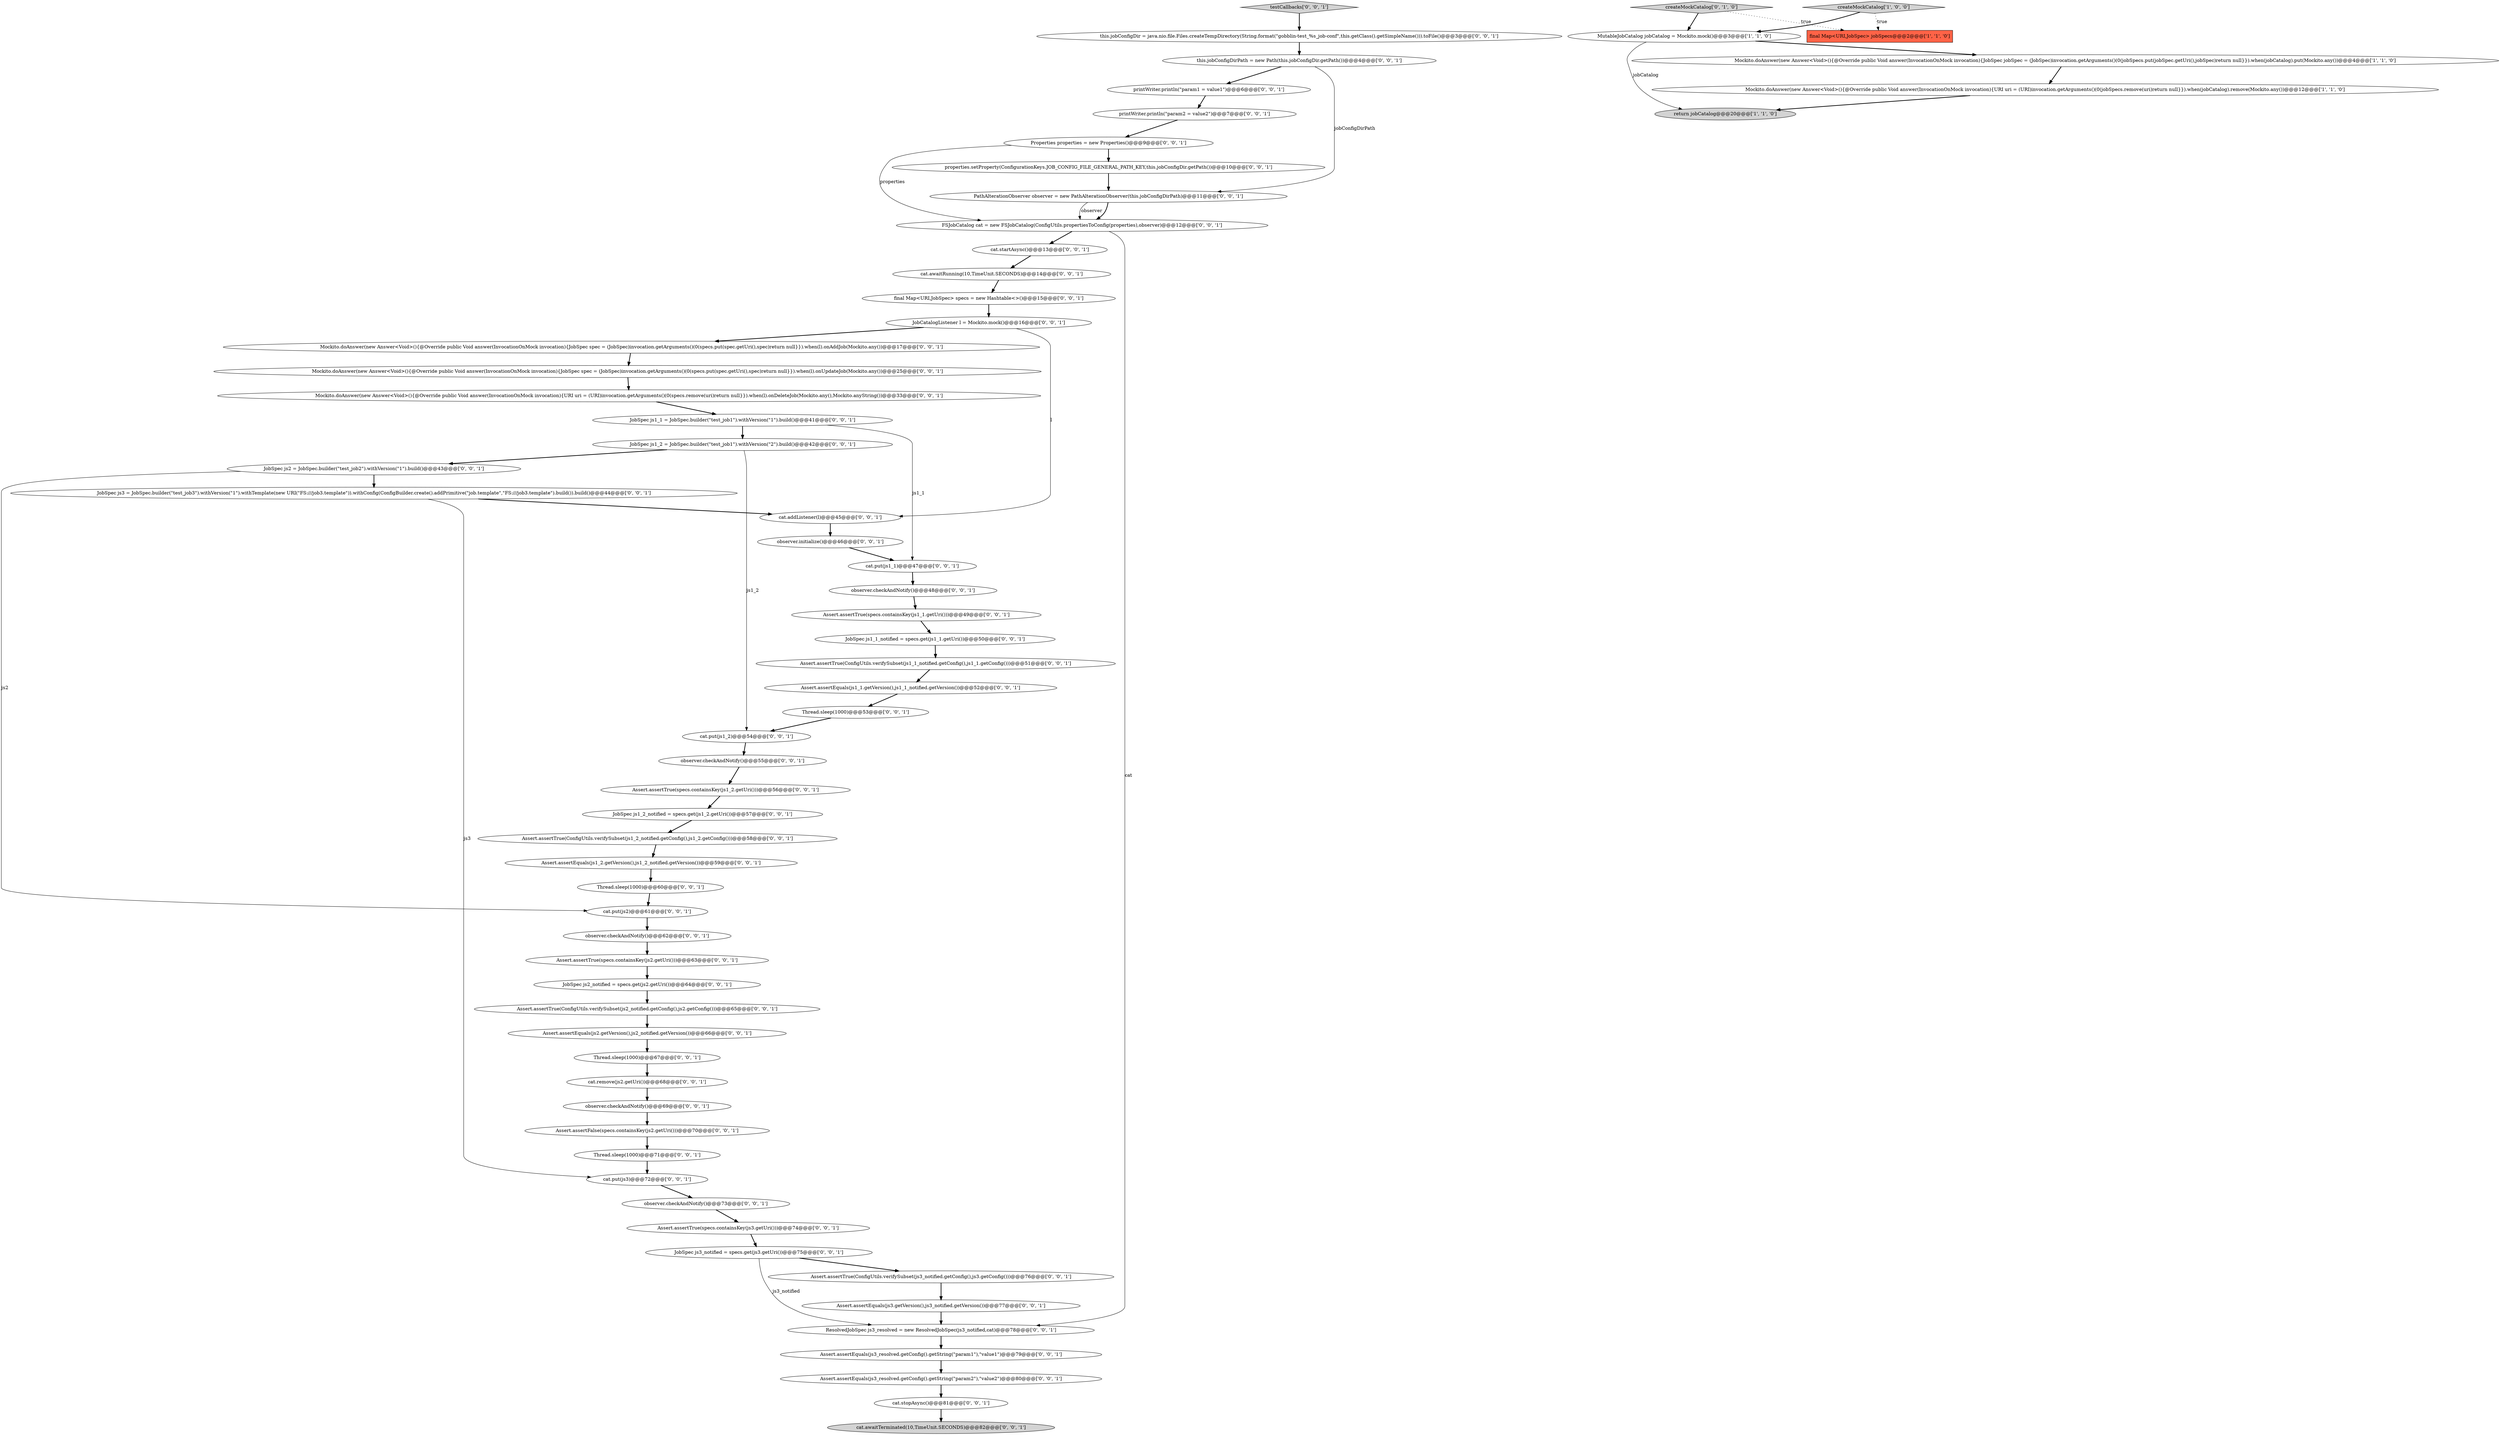 digraph {
39 [style = filled, label = "Thread.sleep(1000)@@@60@@@['0', '0', '1']", fillcolor = white, shape = ellipse image = "AAA0AAABBB3BBB"];
40 [style = filled, label = "cat.put(js2)@@@61@@@['0', '0', '1']", fillcolor = white, shape = ellipse image = "AAA0AAABBB3BBB"];
6 [style = filled, label = "createMockCatalog['0', '1', '0']", fillcolor = lightgray, shape = diamond image = "AAA0AAABBB2BBB"];
19 [style = filled, label = "JobSpec js1_2 = JobSpec.builder(\"test_job1\").withVersion(\"2\").build()@@@42@@@['0', '0', '1']", fillcolor = white, shape = ellipse image = "AAA0AAABBB3BBB"];
51 [style = filled, label = "JobSpec js2_notified = specs.get(js2.getUri())@@@64@@@['0', '0', '1']", fillcolor = white, shape = ellipse image = "AAA0AAABBB3BBB"];
62 [style = filled, label = "Assert.assertTrue(specs.containsKey(js1_2.getUri()))@@@56@@@['0', '0', '1']", fillcolor = white, shape = ellipse image = "AAA0AAABBB3BBB"];
2 [style = filled, label = "MutableJobCatalog jobCatalog = Mockito.mock()@@@3@@@['1', '1', '0']", fillcolor = white, shape = ellipse image = "AAA0AAABBB1BBB"];
50 [style = filled, label = "printWriter.println(\"param1 = value1\")@@@6@@@['0', '0', '1']", fillcolor = white, shape = ellipse image = "AAA0AAABBB3BBB"];
60 [style = filled, label = "Assert.assertEquals(js1_1.getVersion(),js1_1_notified.getVersion())@@@52@@@['0', '0', '1']", fillcolor = white, shape = ellipse image = "AAA0AAABBB3BBB"];
55 [style = filled, label = "this.jobConfigDirPath = new Path(this.jobConfigDir.getPath())@@@4@@@['0', '0', '1']", fillcolor = white, shape = ellipse image = "AAA0AAABBB3BBB"];
59 [style = filled, label = "Thread.sleep(1000)@@@71@@@['0', '0', '1']", fillcolor = white, shape = ellipse image = "AAA0AAABBB3BBB"];
28 [style = filled, label = "Assert.assertTrue(specs.containsKey(js1_1.getUri()))@@@49@@@['0', '0', '1']", fillcolor = white, shape = ellipse image = "AAA0AAABBB3BBB"];
46 [style = filled, label = "this.jobConfigDir = java.nio.file.Files.createTempDirectory(String.format(\"gobblin-test_%s_job-conf\",this.getClass().getSimpleName())).toFile()@@@3@@@['0', '0', '1']", fillcolor = white, shape = ellipse image = "AAA0AAABBB3BBB"];
54 [style = filled, label = "Assert.assertFalse(specs.containsKey(js2.getUri()))@@@70@@@['0', '0', '1']", fillcolor = white, shape = ellipse image = "AAA0AAABBB3BBB"];
37 [style = filled, label = "cat.put(js1_1)@@@47@@@['0', '0', '1']", fillcolor = white, shape = ellipse image = "AAA0AAABBB3BBB"];
13 [style = filled, label = "Mockito.doAnswer(new Answer<Void>(){@Override public Void answer(InvocationOnMock invocation){URI uri = (URI)invocation.getArguments()(0(specs.remove(uri)return null}}).when(l).onDeleteJob(Mockito.any(),Mockito.anyString())@@@33@@@['0', '0', '1']", fillcolor = white, shape = ellipse image = "AAA0AAABBB3BBB"];
42 [style = filled, label = "observer.initialize()@@@46@@@['0', '0', '1']", fillcolor = white, shape = ellipse image = "AAA0AAABBB3BBB"];
43 [style = filled, label = "JobSpec js2 = JobSpec.builder(\"test_job2\").withVersion(\"1\").build()@@@43@@@['0', '0', '1']", fillcolor = white, shape = ellipse image = "AAA0AAABBB3BBB"];
56 [style = filled, label = "Assert.assertTrue(ConfigUtils.verifySubset(js1_2_notified.getConfig(),js1_2.getConfig()))@@@58@@@['0', '0', '1']", fillcolor = white, shape = ellipse image = "AAA0AAABBB3BBB"];
17 [style = filled, label = "observer.checkAndNotify()@@@62@@@['0', '0', '1']", fillcolor = white, shape = ellipse image = "AAA0AAABBB3BBB"];
18 [style = filled, label = "observer.checkAndNotify()@@@55@@@['0', '0', '1']", fillcolor = white, shape = ellipse image = "AAA0AAABBB3BBB"];
31 [style = filled, label = "properties.setProperty(ConfigurationKeys.JOB_CONFIG_FILE_GENERAL_PATH_KEY,this.jobConfigDir.getPath())@@@10@@@['0', '0', '1']", fillcolor = white, shape = ellipse image = "AAA0AAABBB3BBB"];
1 [style = filled, label = "Mockito.doAnswer(new Answer<Void>(){@Override public Void answer(InvocationOnMock invocation){URI uri = (URI)invocation.getArguments()(0(jobSpecs.remove(uri)return null}}).when(jobCatalog).remove(Mockito.any())@@@12@@@['1', '1', '0']", fillcolor = white, shape = ellipse image = "AAA0AAABBB1BBB"];
10 [style = filled, label = "observer.checkAndNotify()@@@73@@@['0', '0', '1']", fillcolor = white, shape = ellipse image = "AAA0AAABBB3BBB"];
5 [style = filled, label = "final Map<URI,JobSpec> jobSpecs@@@2@@@['1', '1', '0']", fillcolor = tomato, shape = box image = "AAA0AAABBB1BBB"];
9 [style = filled, label = "cat.remove(js2.getUri())@@@68@@@['0', '0', '1']", fillcolor = white, shape = ellipse image = "AAA0AAABBB3BBB"];
3 [style = filled, label = "return jobCatalog@@@20@@@['1', '1', '0']", fillcolor = lightgray, shape = ellipse image = "AAA0AAABBB1BBB"];
16 [style = filled, label = "observer.checkAndNotify()@@@69@@@['0', '0', '1']", fillcolor = white, shape = ellipse image = "AAA0AAABBB3BBB"];
29 [style = filled, label = "Mockito.doAnswer(new Answer<Void>(){@Override public Void answer(InvocationOnMock invocation){JobSpec spec = (JobSpec)invocation.getArguments()(0(specs.put(spec.getUri(),spec)return null}}).when(l).onAddJob(Mockito.any())@@@17@@@['0', '0', '1']", fillcolor = white, shape = ellipse image = "AAA0AAABBB3BBB"];
0 [style = filled, label = "createMockCatalog['1', '0', '0']", fillcolor = lightgray, shape = diamond image = "AAA0AAABBB1BBB"];
30 [style = filled, label = "Assert.assertEquals(js3_resolved.getConfig().getString(\"param2\"),\"value2\")@@@80@@@['0', '0', '1']", fillcolor = white, shape = ellipse image = "AAA0AAABBB3BBB"];
35 [style = filled, label = "Assert.assertTrue(specs.containsKey(js3.getUri()))@@@74@@@['0', '0', '1']", fillcolor = white, shape = ellipse image = "AAA0AAABBB3BBB"];
47 [style = filled, label = "Assert.assertTrue(ConfigUtils.verifySubset(js3_notified.getConfig(),js3.getConfig()))@@@76@@@['0', '0', '1']", fillcolor = white, shape = ellipse image = "AAA0AAABBB3BBB"];
58 [style = filled, label = "cat.awaitRunning(10,TimeUnit.SECONDS)@@@14@@@['0', '0', '1']", fillcolor = white, shape = ellipse image = "AAA0AAABBB3BBB"];
61 [style = filled, label = "JobSpec js3_notified = specs.get(js3.getUri())@@@75@@@['0', '0', '1']", fillcolor = white, shape = ellipse image = "AAA0AAABBB3BBB"];
23 [style = filled, label = "Assert.assertEquals(js2.getVersion(),js2_notified.getVersion())@@@66@@@['0', '0', '1']", fillcolor = white, shape = ellipse image = "AAA0AAABBB3BBB"];
36 [style = filled, label = "testCallbacks['0', '0', '1']", fillcolor = lightgray, shape = diamond image = "AAA0AAABBB3BBB"];
27 [style = filled, label = "Mockito.doAnswer(new Answer<Void>(){@Override public Void answer(InvocationOnMock invocation){JobSpec spec = (JobSpec)invocation.getArguments()(0(specs.put(spec.getUri(),spec)return null}}).when(l).onUpdateJob(Mockito.any())@@@25@@@['0', '0', '1']", fillcolor = white, shape = ellipse image = "AAA0AAABBB3BBB"];
45 [style = filled, label = "observer.checkAndNotify()@@@48@@@['0', '0', '1']", fillcolor = white, shape = ellipse image = "AAA0AAABBB3BBB"];
4 [style = filled, label = "Mockito.doAnswer(new Answer<Void>(){@Override public Void answer(InvocationOnMock invocation){JobSpec jobSpec = (JobSpec)invocation.getArguments()(0(jobSpecs.put(jobSpec.getUri(),jobSpec)return null}}).when(jobCatalog).put(Mockito.any())@@@4@@@['1', '1', '0']", fillcolor = white, shape = ellipse image = "AAA0AAABBB1BBB"];
7 [style = filled, label = "FSJobCatalog cat = new FSJobCatalog(ConfigUtils.propertiesToConfig(properties),observer)@@@12@@@['0', '0', '1']", fillcolor = white, shape = ellipse image = "AAA0AAABBB3BBB"];
33 [style = filled, label = "cat.stopAsync()@@@81@@@['0', '0', '1']", fillcolor = white, shape = ellipse image = "AAA0AAABBB3BBB"];
24 [style = filled, label = "JobSpec js1_1_notified = specs.get(js1_1.getUri())@@@50@@@['0', '0', '1']", fillcolor = white, shape = ellipse image = "AAA0AAABBB3BBB"];
20 [style = filled, label = "Assert.assertTrue(ConfigUtils.verifySubset(js1_1_notified.getConfig(),js1_1.getConfig()))@@@51@@@['0', '0', '1']", fillcolor = white, shape = ellipse image = "AAA0AAABBB3BBB"];
14 [style = filled, label = "Assert.assertEquals(js3_resolved.getConfig().getString(\"param1\"),\"value1\")@@@79@@@['0', '0', '1']", fillcolor = white, shape = ellipse image = "AAA0AAABBB3BBB"];
15 [style = filled, label = "Assert.assertTrue(ConfigUtils.verifySubset(js2_notified.getConfig(),js2.getConfig()))@@@65@@@['0', '0', '1']", fillcolor = white, shape = ellipse image = "AAA0AAABBB3BBB"];
38 [style = filled, label = "Assert.assertEquals(js3.getVersion(),js3_notified.getVersion())@@@77@@@['0', '0', '1']", fillcolor = white, shape = ellipse image = "AAA0AAABBB3BBB"];
44 [style = filled, label = "JobSpec js3 = JobSpec.builder(\"test_job3\").withVersion(\"1\").withTemplate(new URI(\"FS:///job3.template\")).withConfig(ConfigBuilder.create().addPrimitive(\"job.template\",\"FS:///job3.template\").build()).build()@@@44@@@['0', '0', '1']", fillcolor = white, shape = ellipse image = "AAA0AAABBB3BBB"];
8 [style = filled, label = "cat.startAsync()@@@13@@@['0', '0', '1']", fillcolor = white, shape = ellipse image = "AAA0AAABBB3BBB"];
41 [style = filled, label = "cat.awaitTerminated(10,TimeUnit.SECONDS)@@@82@@@['0', '0', '1']", fillcolor = lightgray, shape = ellipse image = "AAA0AAABBB3BBB"];
63 [style = filled, label = "JobCatalogListener l = Mockito.mock()@@@16@@@['0', '0', '1']", fillcolor = white, shape = ellipse image = "AAA0AAABBB3BBB"];
11 [style = filled, label = "Assert.assertEquals(js1_2.getVersion(),js1_2_notified.getVersion())@@@59@@@['0', '0', '1']", fillcolor = white, shape = ellipse image = "AAA0AAABBB3BBB"];
32 [style = filled, label = "final Map<URI,JobSpec> specs = new Hashtable<>()@@@15@@@['0', '0', '1']", fillcolor = white, shape = ellipse image = "AAA0AAABBB3BBB"];
64 [style = filled, label = "Thread.sleep(1000)@@@53@@@['0', '0', '1']", fillcolor = white, shape = ellipse image = "AAA0AAABBB3BBB"];
34 [style = filled, label = "JobSpec js1_2_notified = specs.get(js1_2.getUri())@@@57@@@['0', '0', '1']", fillcolor = white, shape = ellipse image = "AAA0AAABBB3BBB"];
22 [style = filled, label = "cat.put(js3)@@@72@@@['0', '0', '1']", fillcolor = white, shape = ellipse image = "AAA0AAABBB3BBB"];
26 [style = filled, label = "ResolvedJobSpec js3_resolved = new ResolvedJobSpec(js3_notified,cat)@@@78@@@['0', '0', '1']", fillcolor = white, shape = ellipse image = "AAA0AAABBB3BBB"];
25 [style = filled, label = "Thread.sleep(1000)@@@67@@@['0', '0', '1']", fillcolor = white, shape = ellipse image = "AAA0AAABBB3BBB"];
48 [style = filled, label = "cat.addListener(l)@@@45@@@['0', '0', '1']", fillcolor = white, shape = ellipse image = "AAA0AAABBB3BBB"];
52 [style = filled, label = "printWriter.println(\"param2 = value2\")@@@7@@@['0', '0', '1']", fillcolor = white, shape = ellipse image = "AAA0AAABBB3BBB"];
21 [style = filled, label = "JobSpec js1_1 = JobSpec.builder(\"test_job1\").withVersion(\"1\").build()@@@41@@@['0', '0', '1']", fillcolor = white, shape = ellipse image = "AAA0AAABBB3BBB"];
57 [style = filled, label = "Properties properties = new Properties()@@@9@@@['0', '0', '1']", fillcolor = white, shape = ellipse image = "AAA0AAABBB3BBB"];
49 [style = filled, label = "cat.put(js1_2)@@@54@@@['0', '0', '1']", fillcolor = white, shape = ellipse image = "AAA0AAABBB3BBB"];
53 [style = filled, label = "PathAlterationObserver observer = new PathAlterationObserver(this.jobConfigDirPath)@@@11@@@['0', '0', '1']", fillcolor = white, shape = ellipse image = "AAA0AAABBB3BBB"];
12 [style = filled, label = "Assert.assertTrue(specs.containsKey(js2.getUri()))@@@63@@@['0', '0', '1']", fillcolor = white, shape = ellipse image = "AAA0AAABBB3BBB"];
44->22 [style = solid, label="js3"];
38->26 [style = bold, label=""];
20->60 [style = bold, label=""];
60->64 [style = bold, label=""];
51->15 [style = bold, label=""];
29->27 [style = bold, label=""];
23->25 [style = bold, label=""];
7->8 [style = bold, label=""];
63->48 [style = solid, label="l"];
2->4 [style = bold, label=""];
46->55 [style = bold, label=""];
48->42 [style = bold, label=""];
61->26 [style = solid, label="js3_notified"];
21->37 [style = solid, label="js1_1"];
59->22 [style = bold, label=""];
19->49 [style = solid, label="js1_2"];
27->13 [style = bold, label=""];
24->20 [style = bold, label=""];
52->57 [style = bold, label=""];
10->35 [style = bold, label=""];
18->62 [style = bold, label=""];
11->39 [style = bold, label=""];
9->16 [style = bold, label=""];
15->23 [style = bold, label=""];
44->48 [style = bold, label=""];
42->37 [style = bold, label=""];
17->12 [style = bold, label=""];
54->59 [style = bold, label=""];
57->31 [style = bold, label=""];
55->53 [style = solid, label="jobConfigDirPath"];
26->14 [style = bold, label=""];
33->41 [style = bold, label=""];
57->7 [style = solid, label="properties"];
6->2 [style = bold, label=""];
4->1 [style = bold, label=""];
0->5 [style = dotted, label="true"];
19->43 [style = bold, label=""];
64->49 [style = bold, label=""];
2->3 [style = solid, label="jobCatalog"];
12->51 [style = bold, label=""];
45->28 [style = bold, label=""];
53->7 [style = bold, label=""];
32->63 [style = bold, label=""];
1->3 [style = bold, label=""];
63->29 [style = bold, label=""];
21->19 [style = bold, label=""];
28->24 [style = bold, label=""];
49->18 [style = bold, label=""];
62->34 [style = bold, label=""];
14->30 [style = bold, label=""];
30->33 [style = bold, label=""];
36->46 [style = bold, label=""];
35->61 [style = bold, label=""];
47->38 [style = bold, label=""];
6->5 [style = dotted, label="true"];
61->47 [style = bold, label=""];
55->50 [style = bold, label=""];
43->40 [style = solid, label="js2"];
37->45 [style = bold, label=""];
25->9 [style = bold, label=""];
53->7 [style = solid, label="observer"];
50->52 [style = bold, label=""];
39->40 [style = bold, label=""];
40->17 [style = bold, label=""];
7->26 [style = solid, label="cat"];
0->2 [style = bold, label=""];
8->58 [style = bold, label=""];
16->54 [style = bold, label=""];
43->44 [style = bold, label=""];
56->11 [style = bold, label=""];
58->32 [style = bold, label=""];
22->10 [style = bold, label=""];
34->56 [style = bold, label=""];
31->53 [style = bold, label=""];
13->21 [style = bold, label=""];
}
